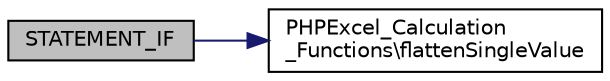 digraph "STATEMENT_IF"
{
  edge [fontname="Helvetica",fontsize="10",labelfontname="Helvetica",labelfontsize="10"];
  node [fontname="Helvetica",fontsize="10",shape=record];
  rankdir="LR";
  Node24 [label="STATEMENT_IF",height=0.2,width=0.4,color="black", fillcolor="grey75", style="filled", fontcolor="black"];
  Node24 -> Node25 [color="midnightblue",fontsize="10",style="solid",fontname="Helvetica"];
  Node25 [label="PHPExcel_Calculation\l_Functions\\flattenSingleValue",height=0.2,width=0.4,color="black", fillcolor="white", style="filled",URL="$class_p_h_p_excel___calculation___functions.html#acaf2a2e8a02edcc96314474aa06d8550"];
}
